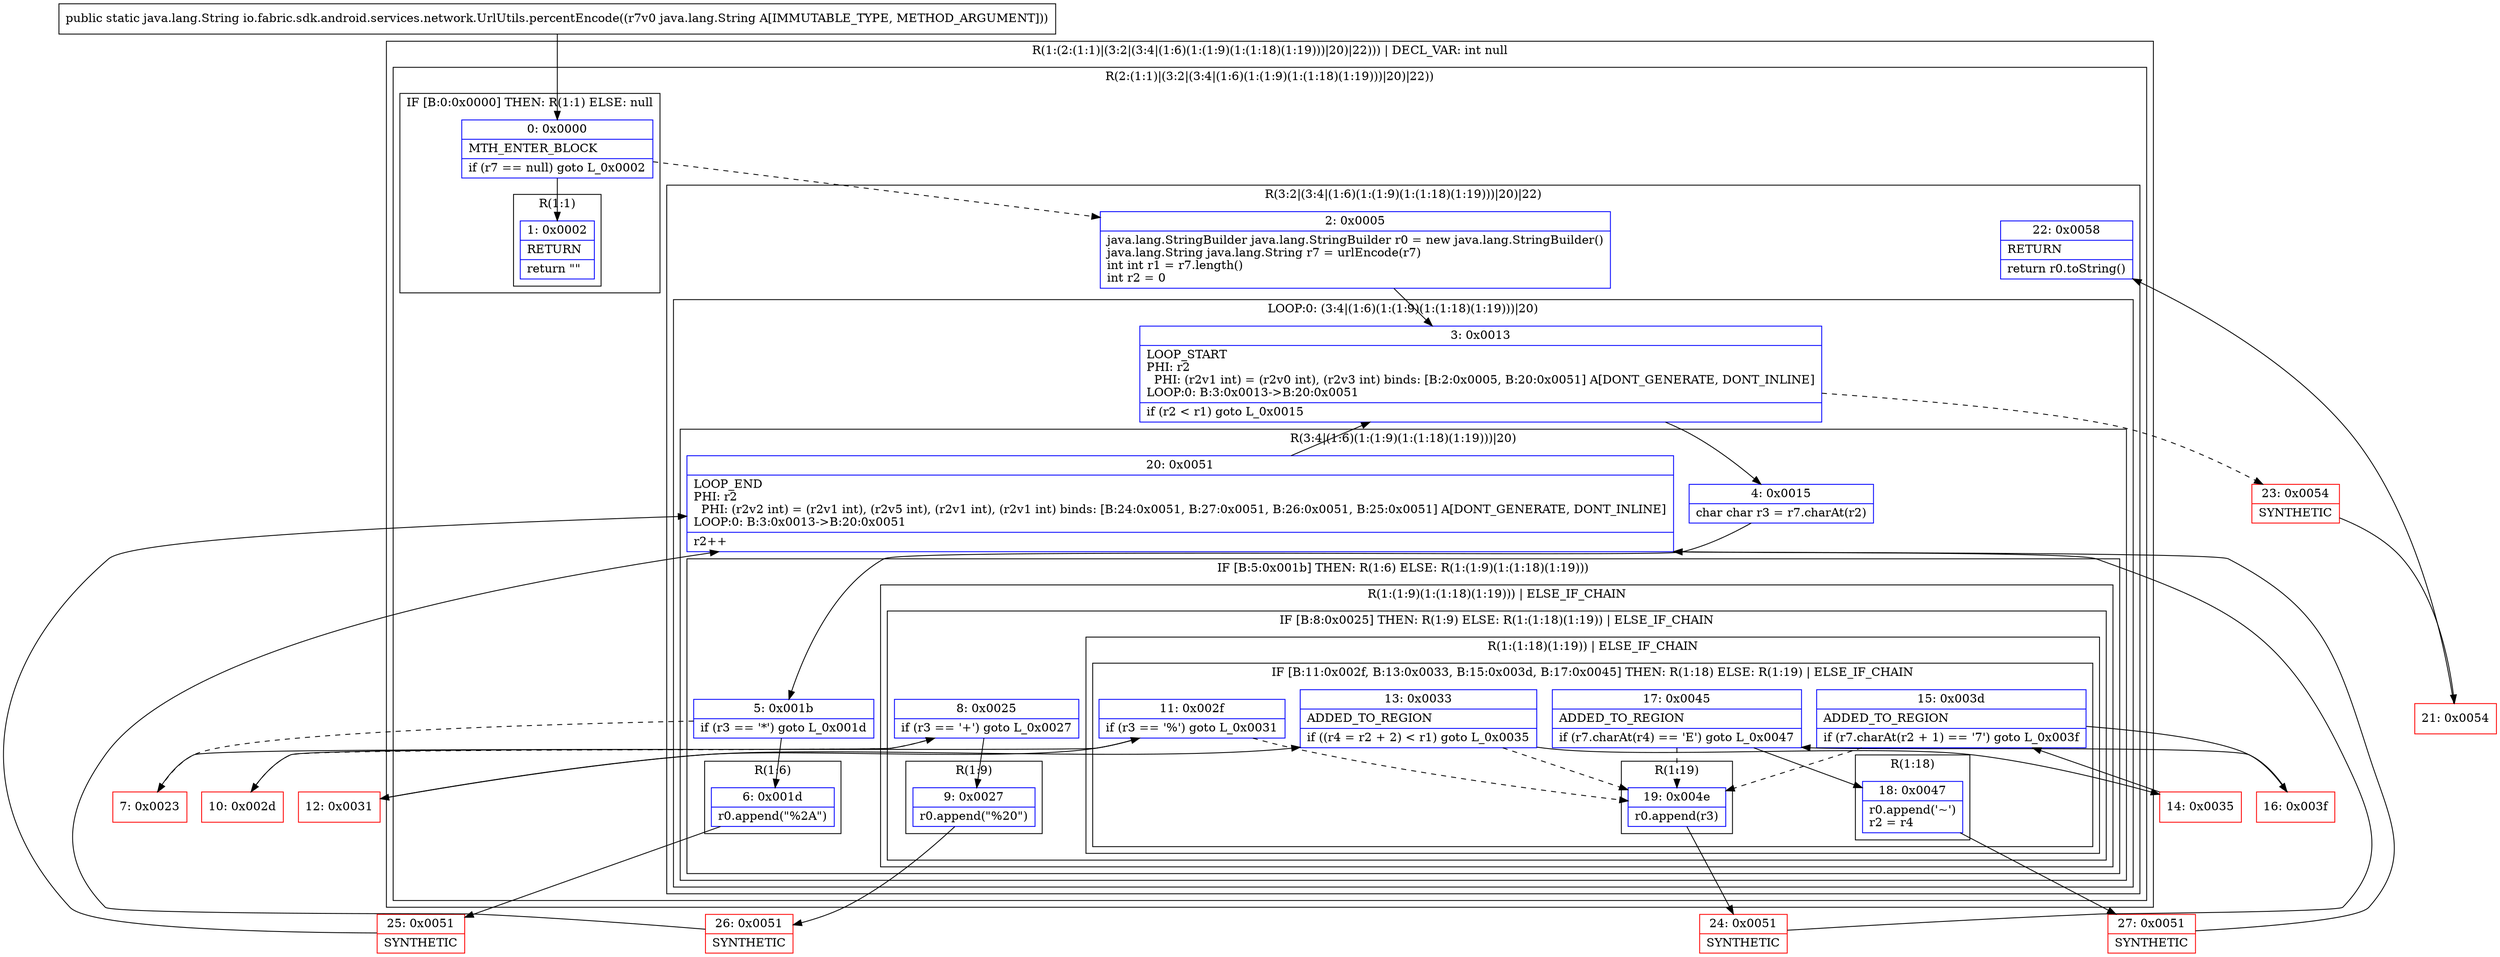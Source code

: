 digraph "CFG forio.fabric.sdk.android.services.network.UrlUtils.percentEncode(Ljava\/lang\/String;)Ljava\/lang\/String;" {
subgraph cluster_Region_782714430 {
label = "R(1:(2:(1:1)|(3:2|(3:4|(1:6)(1:(1:9)(1:(1:18)(1:19)))|20)|22))) | DECL_VAR: int null\l";
node [shape=record,color=blue];
subgraph cluster_Region_730179726 {
label = "R(2:(1:1)|(3:2|(3:4|(1:6)(1:(1:9)(1:(1:18)(1:19)))|20)|22))";
node [shape=record,color=blue];
subgraph cluster_IfRegion_700613687 {
label = "IF [B:0:0x0000] THEN: R(1:1) ELSE: null";
node [shape=record,color=blue];
Node_0 [shape=record,label="{0\:\ 0x0000|MTH_ENTER_BLOCK\l|if (r7 == null) goto L_0x0002\l}"];
subgraph cluster_Region_1997651349 {
label = "R(1:1)";
node [shape=record,color=blue];
Node_1 [shape=record,label="{1\:\ 0x0002|RETURN\l|return \"\"\l}"];
}
}
subgraph cluster_Region_342748637 {
label = "R(3:2|(3:4|(1:6)(1:(1:9)(1:(1:18)(1:19)))|20)|22)";
node [shape=record,color=blue];
Node_2 [shape=record,label="{2\:\ 0x0005|java.lang.StringBuilder java.lang.StringBuilder r0 = new java.lang.StringBuilder()\ljava.lang.String java.lang.String r7 = urlEncode(r7)\lint int r1 = r7.length()\lint r2 = 0\l}"];
subgraph cluster_LoopRegion_1542381643 {
label = "LOOP:0: (3:4|(1:6)(1:(1:9)(1:(1:18)(1:19)))|20)";
node [shape=record,color=blue];
Node_3 [shape=record,label="{3\:\ 0x0013|LOOP_START\lPHI: r2 \l  PHI: (r2v1 int) = (r2v0 int), (r2v3 int) binds: [B:2:0x0005, B:20:0x0051] A[DONT_GENERATE, DONT_INLINE]\lLOOP:0: B:3:0x0013\-\>B:20:0x0051\l|if (r2 \< r1) goto L_0x0015\l}"];
subgraph cluster_Region_404314396 {
label = "R(3:4|(1:6)(1:(1:9)(1:(1:18)(1:19)))|20)";
node [shape=record,color=blue];
Node_4 [shape=record,label="{4\:\ 0x0015|char char r3 = r7.charAt(r2)\l}"];
subgraph cluster_IfRegion_1783672515 {
label = "IF [B:5:0x001b] THEN: R(1:6) ELSE: R(1:(1:9)(1:(1:18)(1:19)))";
node [shape=record,color=blue];
Node_5 [shape=record,label="{5\:\ 0x001b|if (r3 == '*') goto L_0x001d\l}"];
subgraph cluster_Region_589297816 {
label = "R(1:6)";
node [shape=record,color=blue];
Node_6 [shape=record,label="{6\:\ 0x001d|r0.append(\"%2A\")\l}"];
}
subgraph cluster_Region_1670616063 {
label = "R(1:(1:9)(1:(1:18)(1:19))) | ELSE_IF_CHAIN\l";
node [shape=record,color=blue];
subgraph cluster_IfRegion_953408300 {
label = "IF [B:8:0x0025] THEN: R(1:9) ELSE: R(1:(1:18)(1:19)) | ELSE_IF_CHAIN\l";
node [shape=record,color=blue];
Node_8 [shape=record,label="{8\:\ 0x0025|if (r3 == '+') goto L_0x0027\l}"];
subgraph cluster_Region_1144110968 {
label = "R(1:9)";
node [shape=record,color=blue];
Node_9 [shape=record,label="{9\:\ 0x0027|r0.append(\"%20\")\l}"];
}
subgraph cluster_Region_1708426971 {
label = "R(1:(1:18)(1:19)) | ELSE_IF_CHAIN\l";
node [shape=record,color=blue];
subgraph cluster_IfRegion_1369112344 {
label = "IF [B:11:0x002f, B:13:0x0033, B:15:0x003d, B:17:0x0045] THEN: R(1:18) ELSE: R(1:19) | ELSE_IF_CHAIN\l";
node [shape=record,color=blue];
Node_11 [shape=record,label="{11\:\ 0x002f|if (r3 == '%') goto L_0x0031\l}"];
Node_13 [shape=record,label="{13\:\ 0x0033|ADDED_TO_REGION\l|if ((r4 = r2 + 2) \< r1) goto L_0x0035\l}"];
Node_15 [shape=record,label="{15\:\ 0x003d|ADDED_TO_REGION\l|if (r7.charAt(r2 + 1) == '7') goto L_0x003f\l}"];
Node_17 [shape=record,label="{17\:\ 0x0045|ADDED_TO_REGION\l|if (r7.charAt(r4) == 'E') goto L_0x0047\l}"];
subgraph cluster_Region_1063691035 {
label = "R(1:18)";
node [shape=record,color=blue];
Node_18 [shape=record,label="{18\:\ 0x0047|r0.append('~')\lr2 = r4\l}"];
}
subgraph cluster_Region_1151246895 {
label = "R(1:19)";
node [shape=record,color=blue];
Node_19 [shape=record,label="{19\:\ 0x004e|r0.append(r3)\l}"];
}
}
}
}
}
}
Node_20 [shape=record,label="{20\:\ 0x0051|LOOP_END\lPHI: r2 \l  PHI: (r2v2 int) = (r2v1 int), (r2v5 int), (r2v1 int), (r2v1 int) binds: [B:24:0x0051, B:27:0x0051, B:26:0x0051, B:25:0x0051] A[DONT_GENERATE, DONT_INLINE]\lLOOP:0: B:3:0x0013\-\>B:20:0x0051\l|r2++\l}"];
}
}
Node_22 [shape=record,label="{22\:\ 0x0058|RETURN\l|return r0.toString()\l}"];
}
}
}
Node_7 [shape=record,color=red,label="{7\:\ 0x0023}"];
Node_10 [shape=record,color=red,label="{10\:\ 0x002d}"];
Node_12 [shape=record,color=red,label="{12\:\ 0x0031}"];
Node_14 [shape=record,color=red,label="{14\:\ 0x0035}"];
Node_16 [shape=record,color=red,label="{16\:\ 0x003f}"];
Node_21 [shape=record,color=red,label="{21\:\ 0x0054}"];
Node_23 [shape=record,color=red,label="{23\:\ 0x0054|SYNTHETIC\l}"];
Node_24 [shape=record,color=red,label="{24\:\ 0x0051|SYNTHETIC\l}"];
Node_25 [shape=record,color=red,label="{25\:\ 0x0051|SYNTHETIC\l}"];
Node_26 [shape=record,color=red,label="{26\:\ 0x0051|SYNTHETIC\l}"];
Node_27 [shape=record,color=red,label="{27\:\ 0x0051|SYNTHETIC\l}"];
MethodNode[shape=record,label="{public static java.lang.String io.fabric.sdk.android.services.network.UrlUtils.percentEncode((r7v0 java.lang.String A[IMMUTABLE_TYPE, METHOD_ARGUMENT])) }"];
MethodNode -> Node_0;
Node_0 -> Node_1;
Node_0 -> Node_2[style=dashed];
Node_2 -> Node_3;
Node_3 -> Node_4;
Node_3 -> Node_23[style=dashed];
Node_4 -> Node_5;
Node_5 -> Node_6;
Node_5 -> Node_7[style=dashed];
Node_6 -> Node_25;
Node_8 -> Node_9;
Node_8 -> Node_10[style=dashed];
Node_9 -> Node_26;
Node_11 -> Node_12;
Node_11 -> Node_19[style=dashed];
Node_13 -> Node_14;
Node_13 -> Node_19[style=dashed];
Node_15 -> Node_16;
Node_15 -> Node_19[style=dashed];
Node_17 -> Node_18;
Node_17 -> Node_19[style=dashed];
Node_18 -> Node_27;
Node_19 -> Node_24;
Node_20 -> Node_3;
Node_7 -> Node_8;
Node_10 -> Node_11;
Node_12 -> Node_13;
Node_14 -> Node_15;
Node_16 -> Node_17;
Node_21 -> Node_22;
Node_23 -> Node_21;
Node_24 -> Node_20;
Node_25 -> Node_20;
Node_26 -> Node_20;
Node_27 -> Node_20;
}

